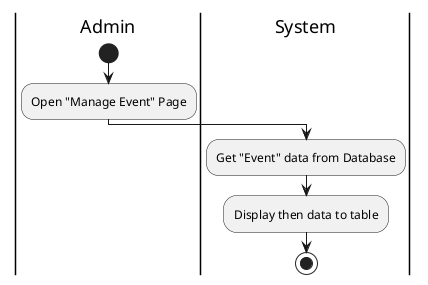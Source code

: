@startuml GetEvent_Admin

skinparam ConditionEndStyle hline
skinparam Monochrome true
skinparam Shadowing false

|Admin|
start
:Open "Manage Event" Page;

|System|
:Get "Event" data from Database;
:Display then data to table;

stop

@enduml